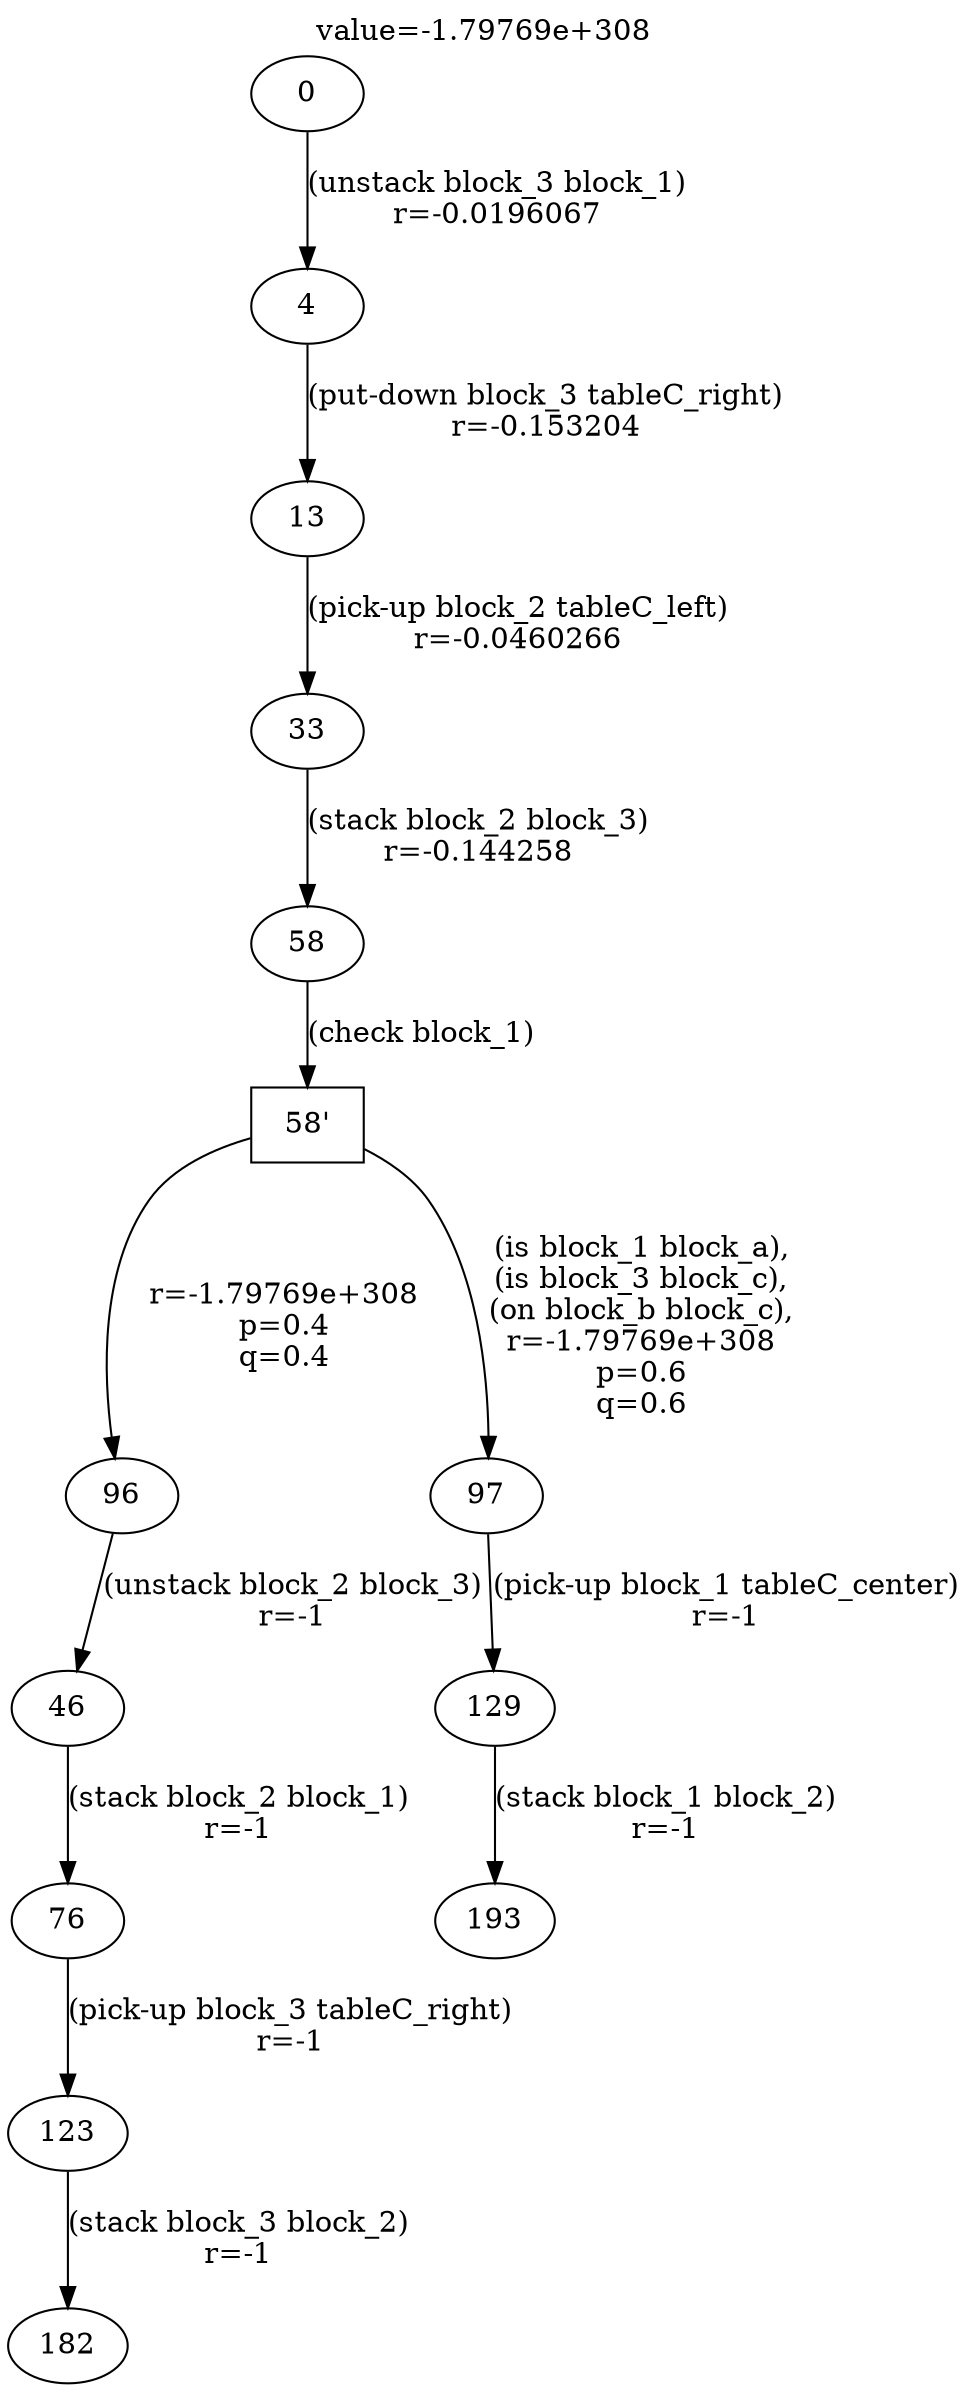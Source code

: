 digraph g{
label="value=-1.79769e+308"
labelloc=top
0->4 [ label="(unstack block_3 block_1)
r=-0.0196067" ];
4->13 [ label="(put-down block_3 tableC_right)
r=-0.153204" ];
13->33 [ label="(pick-up block_2 tableC_left)
r=-0.0460266" ];
33->58 [ label="(stack block_2 block_3)
r=-0.144258" ];
"58'" [ shape=box ] ;
58->"58'" [ label="(check block_1)" ];
"58'"->96 [ label="
r=-1.79769e+308
p=0.4
q=0.4" ];
96->46 [ label="(unstack block_2 block_3)
r=-1" ];
46->76 [ label="(stack block_2 block_1)
r=-1" ];
76->123 [ label="(pick-up block_3 tableC_right)
r=-1" ];
123->182 [ label="(stack block_3 block_2)
r=-1" ];
"58'"->97 [ label="
(is block_1 block_a),
(is block_3 block_c),
(on block_b block_c),
r=-1.79769e+308
p=0.6
q=0.6" ];
97->129 [ label="(pick-up block_1 tableC_center)
r=-1" ];
129->193 [ label="(stack block_1 block_2)
r=-1" ];
}
